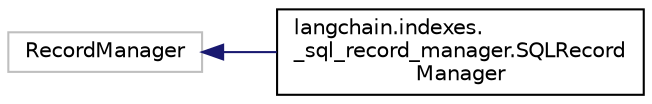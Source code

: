 digraph "Graphical Class Hierarchy"
{
 // LATEX_PDF_SIZE
  edge [fontname="Helvetica",fontsize="10",labelfontname="Helvetica",labelfontsize="10"];
  node [fontname="Helvetica",fontsize="10",shape=record];
  rankdir="LR";
  Node18706 [label="RecordManager",height=0.2,width=0.4,color="grey75", fillcolor="white", style="filled",tooltip=" "];
  Node18706 -> Node0 [dir="back",color="midnightblue",fontsize="10",style="solid",fontname="Helvetica"];
  Node0 [label="langchain.indexes.\l_sql_record_manager.SQLRecord\lManager",height=0.2,width=0.4,color="black", fillcolor="white", style="filled",URL="$classlangchain_1_1indexes_1_1__sql__record__manager_1_1SQLRecordManager.html",tooltip=" "];
}
